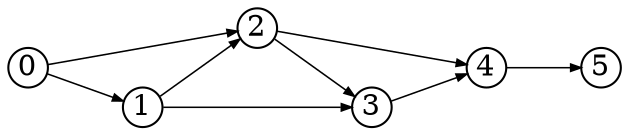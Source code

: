 digraph{
  rankdir=LR
  node [shape=circle,fixedsize=true,width=.26]
  edge [penwidth=0.75,arrowsize=0.5]
  5 -> {}
  4 -> {5}
  3 -> {4}
  2 -> {3 4}
  1 -> {2 3}
  0 -> {1 2}
}
